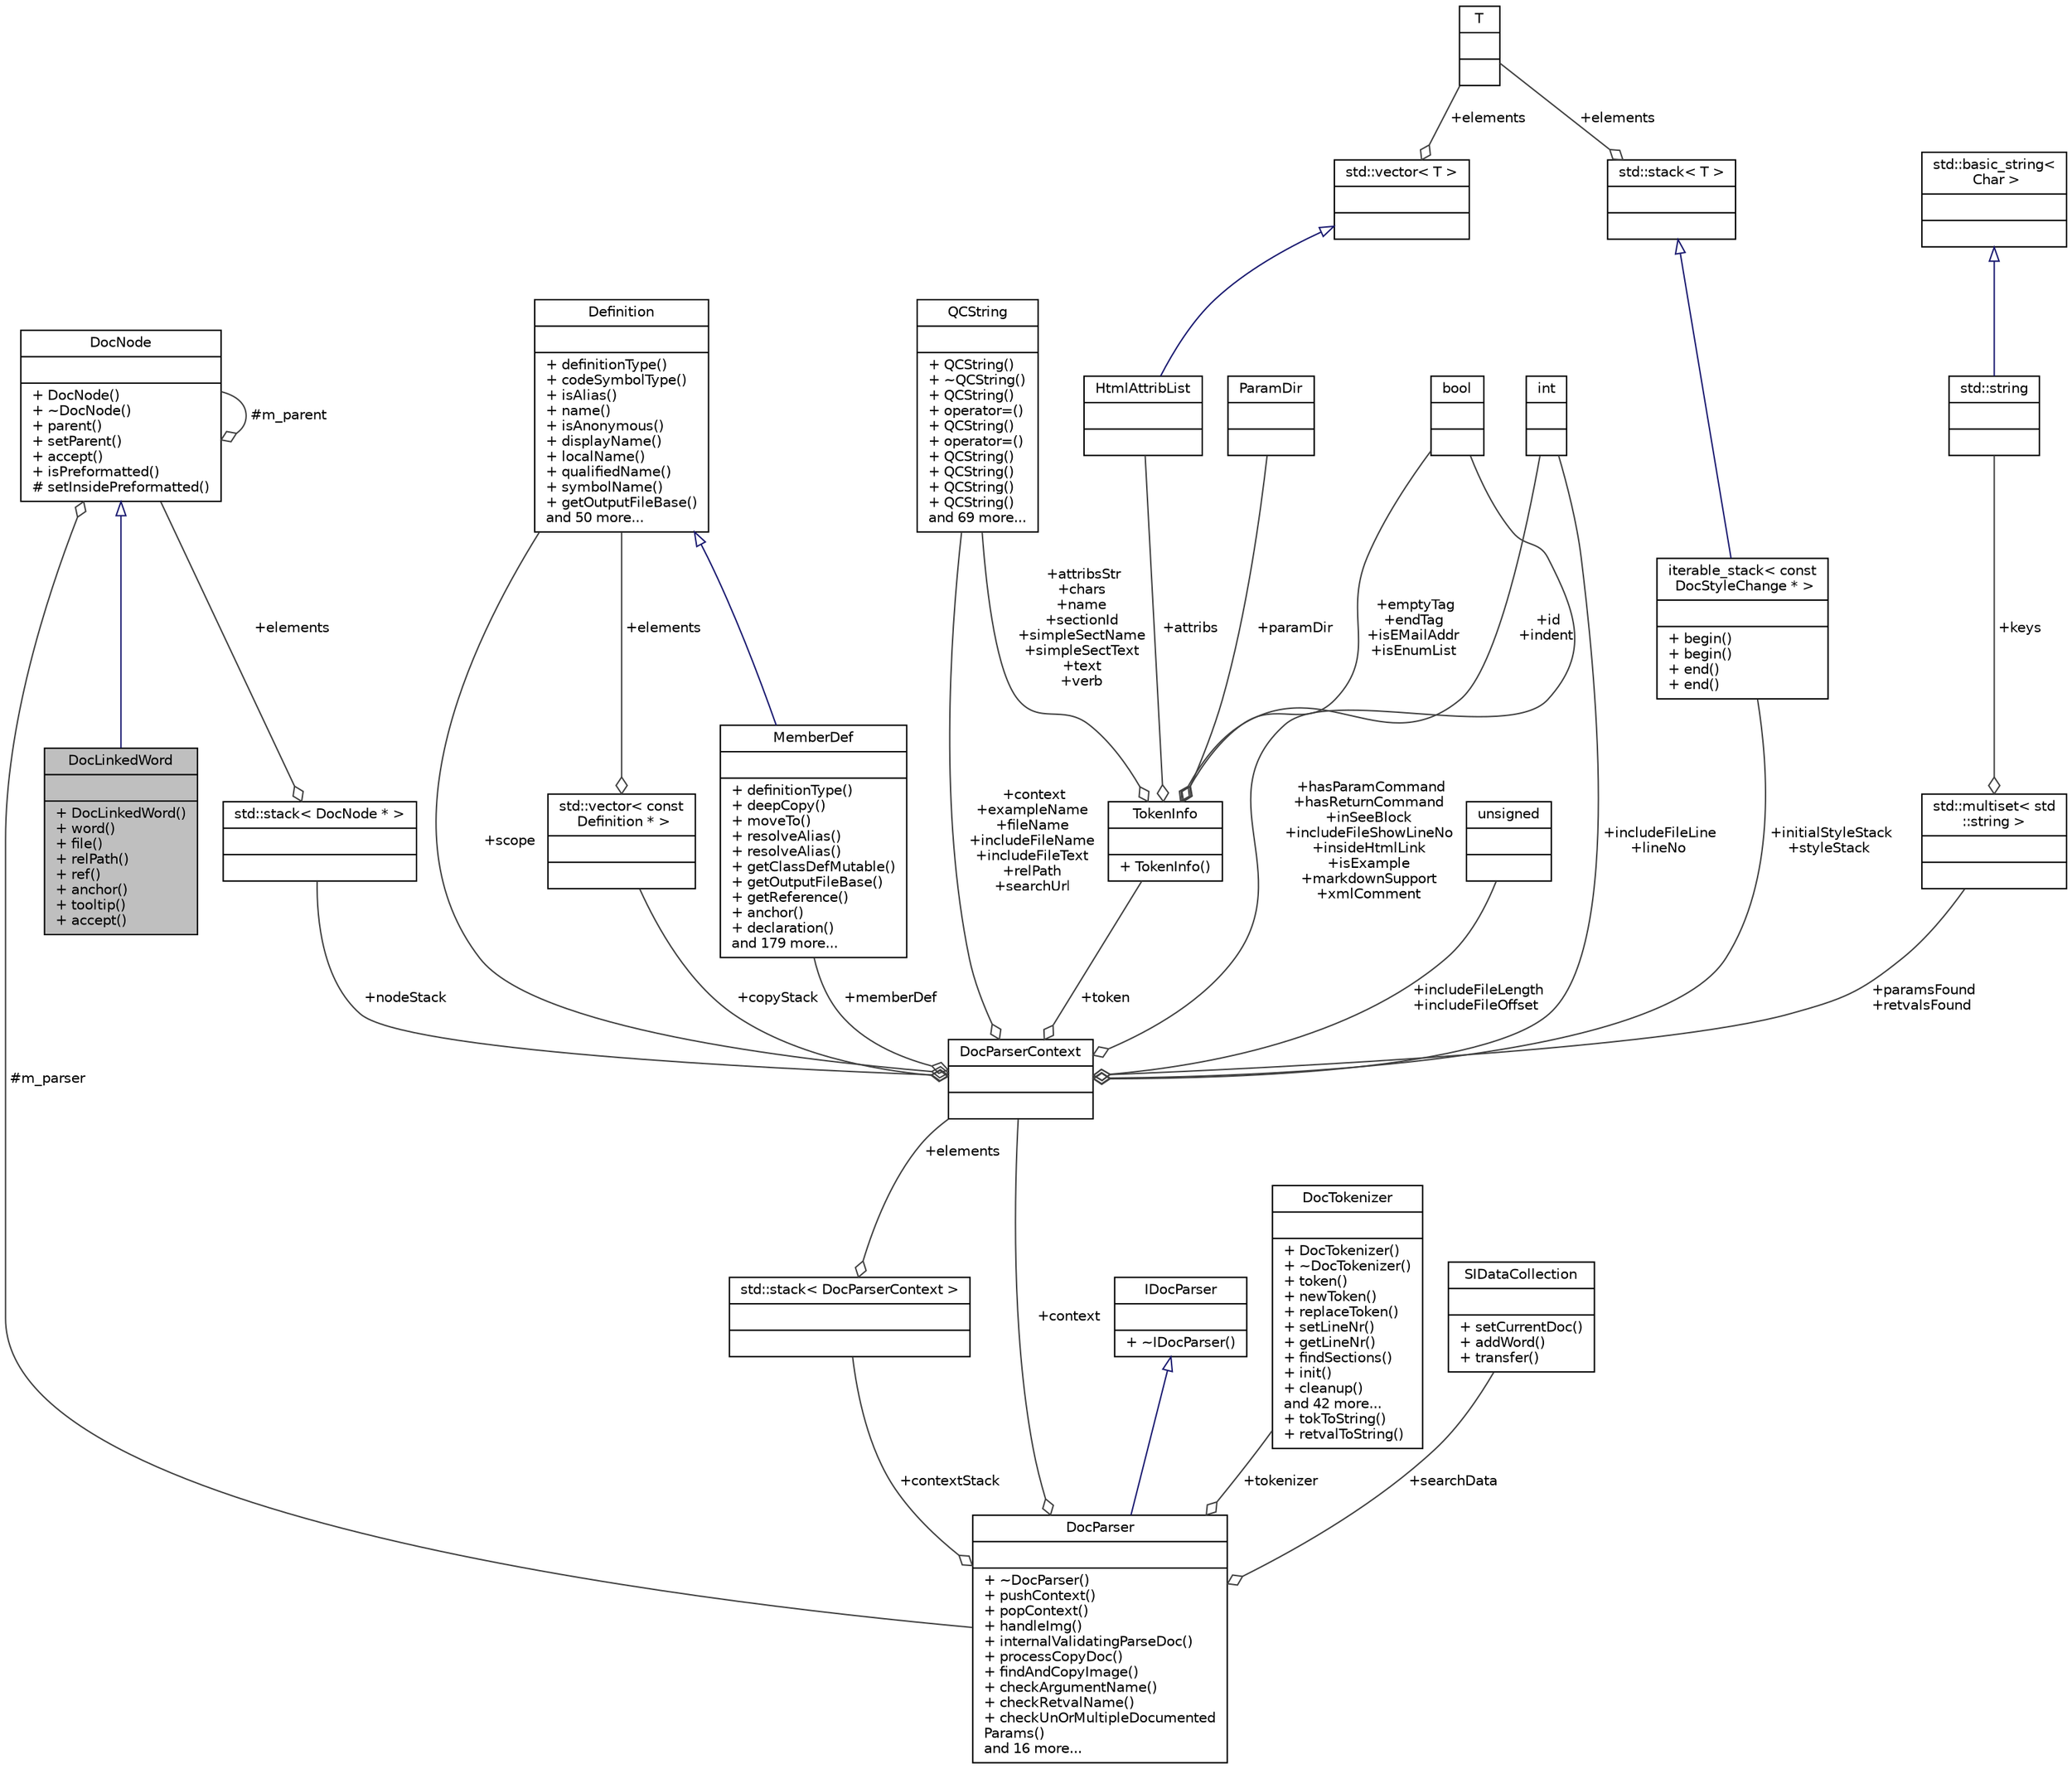 digraph "DocLinkedWord"
{
 // LATEX_PDF_SIZE
  edge [fontname="Helvetica",fontsize="10",labelfontname="Helvetica",labelfontsize="10"];
  node [fontname="Helvetica",fontsize="10",shape=record];
  Node1 [label="{DocLinkedWord\n||+ DocLinkedWord()\l+ word()\l+ file()\l+ relPath()\l+ ref()\l+ anchor()\l+ tooltip()\l+ accept()\l}",height=0.2,width=0.4,color="black", fillcolor="grey75", style="filled", fontcolor="black",tooltip=" "];
  Node2 -> Node1 [dir="back",color="midnightblue",fontsize="10",style="solid",arrowtail="onormal"];
  Node2 [label="{DocNode\n||+ DocNode()\l+ ~DocNode()\l+ parent()\l+ setParent()\l+ accept()\l+ isPreformatted()\l# setInsidePreformatted()\l}",height=0.2,width=0.4,color="black", fillcolor="white", style="filled",URL="$classDocNode.html",tooltip=" "];
  Node2 -> Node2 [color="grey25",fontsize="10",style="solid",label=" #m_parent" ,arrowhead="odiamond"];
  Node3 -> Node2 [color="grey25",fontsize="10",style="solid",label=" #m_parser" ,arrowhead="odiamond"];
  Node3 [label="{DocParser\n||+ ~DocParser()\l+ pushContext()\l+ popContext()\l+ handleImg()\l+ internalValidatingParseDoc()\l+ processCopyDoc()\l+ findAndCopyImage()\l+ checkArgumentName()\l+ checkRetvalName()\l+ checkUnOrMultipleDocumented\lParams()\land 16 more...\l}",height=0.2,width=0.4,color="black", fillcolor="white", style="filled",URL="$classDocParser.html",tooltip=" "];
  Node4 -> Node3 [dir="back",color="midnightblue",fontsize="10",style="solid",arrowtail="onormal"];
  Node4 [label="{IDocParser\n||+ ~IDocParser()\l}",height=0.2,width=0.4,color="black", fillcolor="white", style="filled",URL="$classIDocParser.html",tooltip=" "];
  Node5 -> Node3 [color="grey25",fontsize="10",style="solid",label=" +contextStack" ,arrowhead="odiamond"];
  Node5 [label="{std::stack\< DocParserContext \>\n||}",height=0.2,width=0.4,color="black", fillcolor="white", style="filled",tooltip=" "];
  Node6 -> Node5 [color="grey25",fontsize="10",style="solid",label=" +elements" ,arrowhead="odiamond"];
  Node6 [label="{DocParserContext\n||}",height=0.2,width=0.4,color="black", fillcolor="white", style="filled",URL="$structDocParserContext.html",tooltip=" "];
  Node7 -> Node6 [color="grey25",fontsize="10",style="solid",label=" +scope" ,arrowhead="odiamond"];
  Node7 [label="{Definition\n||+ definitionType()\l+ codeSymbolType()\l+ isAlias()\l+ name()\l+ isAnonymous()\l+ displayName()\l+ localName()\l+ qualifiedName()\l+ symbolName()\l+ getOutputFileBase()\land 50 more...\l}",height=0.2,width=0.4,color="black", fillcolor="white", style="filled",URL="$classDefinition.html",tooltip=" "];
  Node8 -> Node6 [color="grey25",fontsize="10",style="solid",label=" +context\n+exampleName\n+fileName\n+includeFileName\n+includeFileText\n+relPath\n+searchUrl" ,arrowhead="odiamond"];
  Node8 [label="{QCString\n||+ QCString()\l+ ~QCString()\l+ QCString()\l+ operator=()\l+ QCString()\l+ operator=()\l+ QCString()\l+ QCString()\l+ QCString()\l+ QCString()\land 69 more...\l}",height=0.2,width=0.4,color="black", fillcolor="white", style="filled",URL="$classQCString.html",tooltip=" "];
  Node9 -> Node6 [color="grey25",fontsize="10",style="solid",label=" +hasParamCommand\n+hasReturnCommand\n+inSeeBlock\n+includeFileShowLineNo\n+insideHtmlLink\n+isExample\n+markdownSupport\n+xmlComment" ,arrowhead="odiamond"];
  Node9 [label="{bool\n||}",height=0.2,width=0.4,color="black", fillcolor="white", style="filled",tooltip=" "];
  Node10 -> Node6 [color="grey25",fontsize="10",style="solid",label=" +nodeStack" ,arrowhead="odiamond"];
  Node10 [label="{std::stack\< DocNode * \>\n||}",height=0.2,width=0.4,color="black", fillcolor="white", style="filled",tooltip=" "];
  Node2 -> Node10 [color="grey25",fontsize="10",style="solid",label=" +elements" ,arrowhead="odiamond"];
  Node11 -> Node6 [color="grey25",fontsize="10",style="solid",label=" +initialStyleStack\n+styleStack" ,arrowhead="odiamond"];
  Node11 [label="{iterable_stack\< const\l DocStyleChange * \>\n||+ begin()\l+ begin()\l+ end()\l+ end()\l}",height=0.2,width=0.4,color="black", fillcolor="white", style="filled",URL="$classiterable__stack.html",tooltip=" "];
  Node12 -> Node11 [dir="back",color="midnightblue",fontsize="10",style="solid",arrowtail="onormal"];
  Node12 [label="{std::stack\< T \>\n||}",height=0.2,width=0.4,color="black", fillcolor="white", style="filled",tooltip=" "];
  Node13 -> Node12 [color="grey25",fontsize="10",style="solid",label=" +elements" ,arrowhead="odiamond"];
  Node13 [label="{T\n||}",height=0.2,width=0.4,color="black", fillcolor="white", style="filled",tooltip=" "];
  Node14 -> Node6 [color="grey25",fontsize="10",style="solid",label=" +copyStack" ,arrowhead="odiamond"];
  Node14 [label="{std::vector\< const\l Definition * \>\n||}",height=0.2,width=0.4,color="black", fillcolor="white", style="filled",tooltip=" "];
  Node7 -> Node14 [color="grey25",fontsize="10",style="solid",label=" +elements" ,arrowhead="odiamond"];
  Node15 -> Node6 [color="grey25",fontsize="10",style="solid",label=" +paramsFound\n+retvalsFound" ,arrowhead="odiamond"];
  Node15 [label="{std::multiset\< std\l::string \>\n||}",height=0.2,width=0.4,color="black", fillcolor="white", style="filled",tooltip=" "];
  Node16 -> Node15 [color="grey25",fontsize="10",style="solid",label=" +keys" ,arrowhead="odiamond"];
  Node16 [label="{std::string\n||}",height=0.2,width=0.4,color="black", fillcolor="white", style="filled",tooltip=" "];
  Node17 -> Node16 [dir="back",color="midnightblue",fontsize="10",style="solid",arrowtail="onormal"];
  Node17 [label="{std::basic_string\<\l Char \>\n||}",height=0.2,width=0.4,color="black", fillcolor="white", style="filled",tooltip=" "];
  Node18 -> Node6 [color="grey25",fontsize="10",style="solid",label=" +memberDef" ,arrowhead="odiamond"];
  Node18 [label="{MemberDef\n||+ definitionType()\l+ deepCopy()\l+ moveTo()\l+ resolveAlias()\l+ resolveAlias()\l+ getClassDefMutable()\l+ getOutputFileBase()\l+ getReference()\l+ anchor()\l+ declaration()\land 179 more...\l}",height=0.2,width=0.4,color="black", fillcolor="white", style="filled",URL="$classMemberDef.html",tooltip=" "];
  Node7 -> Node18 [dir="back",color="midnightblue",fontsize="10",style="solid",arrowtail="onormal"];
  Node19 -> Node6 [color="grey25",fontsize="10",style="solid",label=" +includeFileLength\n+includeFileOffset" ,arrowhead="odiamond"];
  Node19 [label="{unsigned\n||}",height=0.2,width=0.4,color="black", fillcolor="white", style="filled",tooltip=" "];
  Node20 -> Node6 [color="grey25",fontsize="10",style="solid",label=" +includeFileLine\n+lineNo" ,arrowhead="odiamond"];
  Node20 [label="{int\n||}",height=0.2,width=0.4,color="black", fillcolor="white", style="filled",URL="$classint.html",tooltip=" "];
  Node21 -> Node6 [color="grey25",fontsize="10",style="solid",label=" +token" ,arrowhead="odiamond"];
  Node21 [label="{TokenInfo\n||+ TokenInfo()\l}",height=0.2,width=0.4,color="black", fillcolor="white", style="filled",URL="$structTokenInfo.html",tooltip="Data associated with a token used by the comment block parser."];
  Node8 -> Node21 [color="grey25",fontsize="10",style="solid",label=" +attribsStr\n+chars\n+name\n+sectionId\n+simpleSectName\n+simpleSectText\n+text\n+verb" ,arrowhead="odiamond"];
  Node9 -> Node21 [color="grey25",fontsize="10",style="solid",label=" +emptyTag\n+endTag\n+isEMailAddr\n+isEnumList" ,arrowhead="odiamond"];
  Node20 -> Node21 [color="grey25",fontsize="10",style="solid",label=" +id\n+indent" ,arrowhead="odiamond"];
  Node22 -> Node21 [color="grey25",fontsize="10",style="solid",label=" +attribs" ,arrowhead="odiamond"];
  Node22 [label="{HtmlAttribList\n||}",height=0.2,width=0.4,color="black", fillcolor="white", style="filled",URL="$classHtmlAttribList.html",tooltip="Class representing a list of HTML attributes."];
  Node23 -> Node22 [dir="back",color="midnightblue",fontsize="10",style="solid",arrowtail="onormal"];
  Node23 [label="{std::vector\< T \>\n||}",height=0.2,width=0.4,color="black", fillcolor="white", style="filled",tooltip=" "];
  Node13 -> Node23 [color="grey25",fontsize="10",style="solid",label=" +elements" ,arrowhead="odiamond"];
  Node24 -> Node21 [color="grey25",fontsize="10",style="solid",label=" +paramDir" ,arrowhead="odiamond"];
  Node24 [label="{ParamDir\n||}",height=0.2,width=0.4,color="black", fillcolor="white", style="filled",tooltip=" "];
  Node6 -> Node3 [color="grey25",fontsize="10",style="solid",label=" +context" ,arrowhead="odiamond"];
  Node25 -> Node3 [color="grey25",fontsize="10",style="solid",label=" +tokenizer" ,arrowhead="odiamond"];
  Node25 [label="{DocTokenizer\n||+ DocTokenizer()\l+ ~DocTokenizer()\l+ token()\l+ newToken()\l+ replaceToken()\l+ setLineNr()\l+ getLineNr()\l+ findSections()\l+ init()\l+ cleanup()\land 42 more...\l+ tokToString()\l+ retvalToString()\l}",height=0.2,width=0.4,color="black", fillcolor="white", style="filled",URL="$classDocTokenizer.html",tooltip=" "];
  Node26 -> Node3 [color="grey25",fontsize="10",style="solid",label=" +searchData" ,arrowhead="odiamond"];
  Node26 [label="{SIDataCollection\n||+ setCurrentDoc()\l+ addWord()\l+ transfer()\l}",height=0.2,width=0.4,color="black", fillcolor="white", style="filled",URL="$classSIDataCollection.html",tooltip=" "];
}
